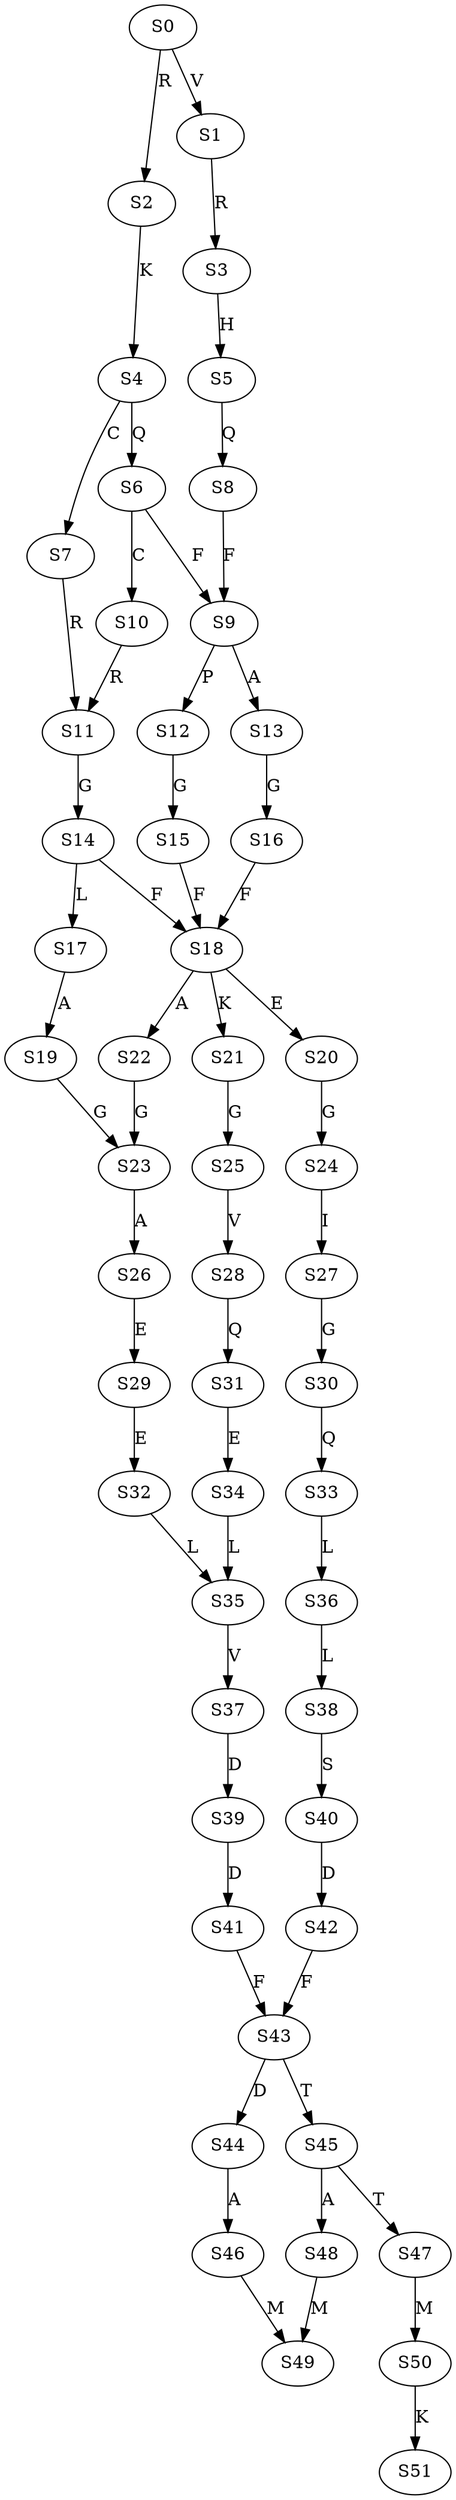 strict digraph  {
	S0 -> S1 [ label = V ];
	S0 -> S2 [ label = R ];
	S1 -> S3 [ label = R ];
	S2 -> S4 [ label = K ];
	S3 -> S5 [ label = H ];
	S4 -> S6 [ label = Q ];
	S4 -> S7 [ label = C ];
	S5 -> S8 [ label = Q ];
	S6 -> S9 [ label = F ];
	S6 -> S10 [ label = C ];
	S7 -> S11 [ label = R ];
	S8 -> S9 [ label = F ];
	S9 -> S12 [ label = P ];
	S9 -> S13 [ label = A ];
	S10 -> S11 [ label = R ];
	S11 -> S14 [ label = G ];
	S12 -> S15 [ label = G ];
	S13 -> S16 [ label = G ];
	S14 -> S17 [ label = L ];
	S14 -> S18 [ label = F ];
	S15 -> S18 [ label = F ];
	S16 -> S18 [ label = F ];
	S17 -> S19 [ label = A ];
	S18 -> S20 [ label = E ];
	S18 -> S21 [ label = K ];
	S18 -> S22 [ label = A ];
	S19 -> S23 [ label = G ];
	S20 -> S24 [ label = G ];
	S21 -> S25 [ label = G ];
	S22 -> S23 [ label = G ];
	S23 -> S26 [ label = A ];
	S24 -> S27 [ label = I ];
	S25 -> S28 [ label = V ];
	S26 -> S29 [ label = E ];
	S27 -> S30 [ label = G ];
	S28 -> S31 [ label = Q ];
	S29 -> S32 [ label = E ];
	S30 -> S33 [ label = Q ];
	S31 -> S34 [ label = E ];
	S32 -> S35 [ label = L ];
	S33 -> S36 [ label = L ];
	S34 -> S35 [ label = L ];
	S35 -> S37 [ label = V ];
	S36 -> S38 [ label = L ];
	S37 -> S39 [ label = D ];
	S38 -> S40 [ label = S ];
	S39 -> S41 [ label = D ];
	S40 -> S42 [ label = D ];
	S41 -> S43 [ label = F ];
	S42 -> S43 [ label = F ];
	S43 -> S44 [ label = D ];
	S43 -> S45 [ label = T ];
	S44 -> S46 [ label = A ];
	S45 -> S47 [ label = T ];
	S45 -> S48 [ label = A ];
	S46 -> S49 [ label = M ];
	S47 -> S50 [ label = M ];
	S48 -> S49 [ label = M ];
	S50 -> S51 [ label = K ];
}
